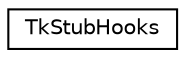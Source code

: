 digraph "Graphical Class Hierarchy"
{
  edge [fontname="Helvetica",fontsize="10",labelfontname="Helvetica",labelfontsize="10"];
  node [fontname="Helvetica",fontsize="10",shape=record];
  rankdir="LR";
  Node1 [label="TkStubHooks",height=0.2,width=0.4,color="black", fillcolor="white", style="filled",URL="$struct_tk_stub_hooks.html"];
}
